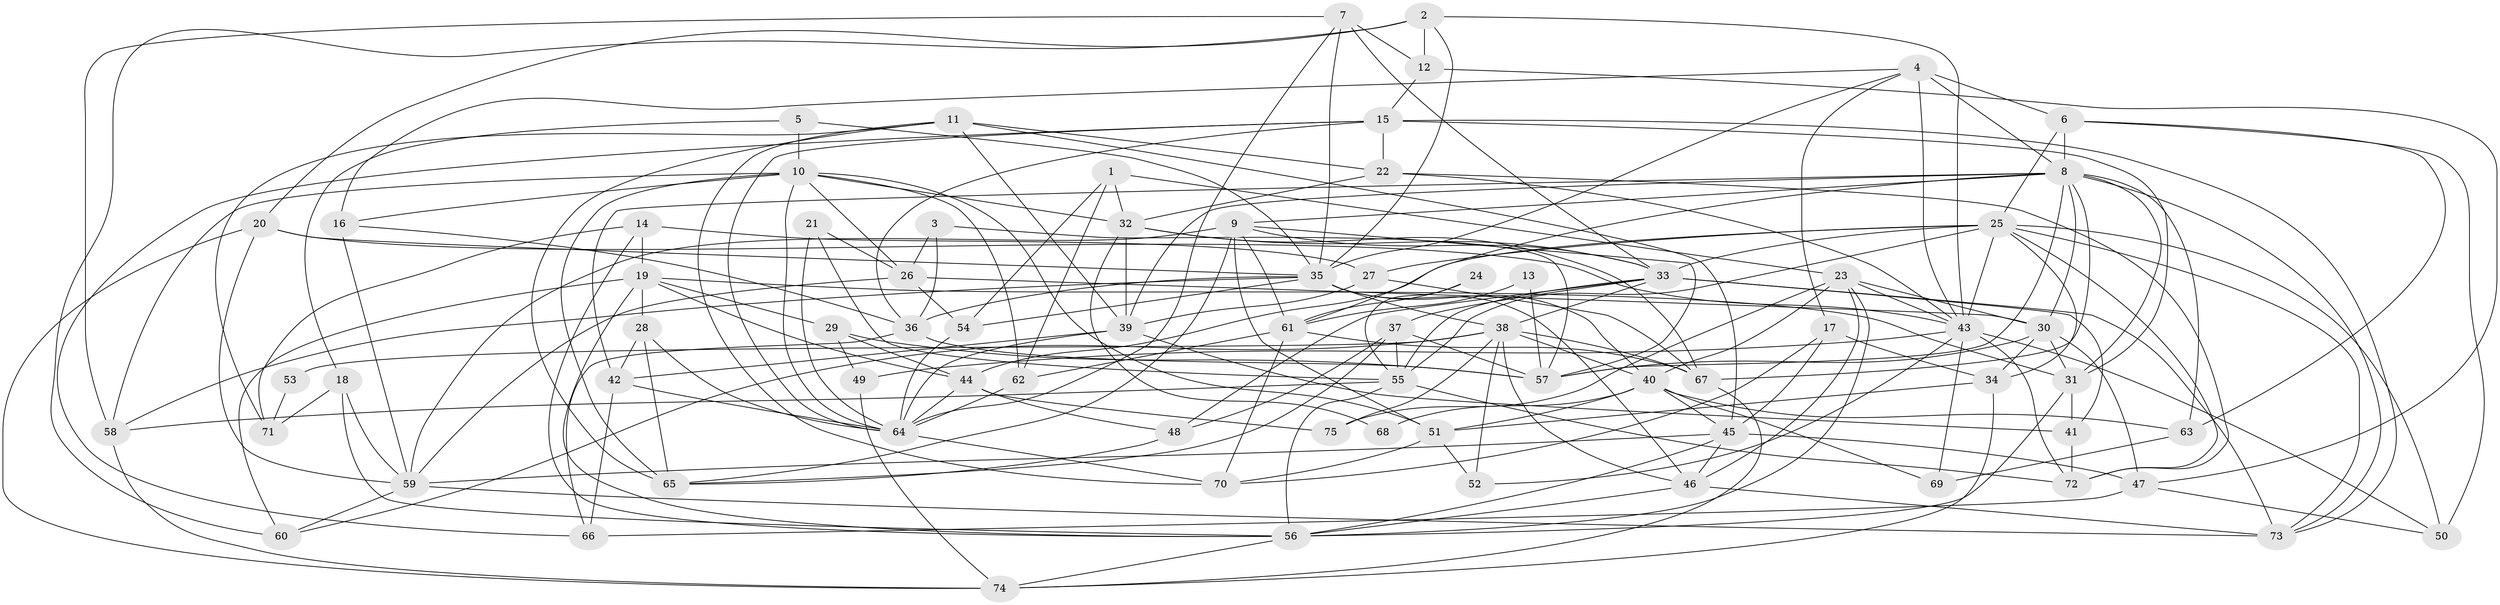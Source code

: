 // original degree distribution, {4: 0.22818791946308725, 3: 0.2684563758389262, 9: 0.006711409395973154, 5: 0.16778523489932887, 2: 0.16778523489932887, 6: 0.10738255033557047, 8: 0.026845637583892617, 7: 0.026845637583892617}
// Generated by graph-tools (version 1.1) at 2025/02/03/09/25 03:02:02]
// undirected, 75 vertices, 210 edges
graph export_dot {
graph [start="1"]
  node [color=gray90,style=filled];
  1;
  2;
  3;
  4;
  5;
  6;
  7;
  8;
  9;
  10;
  11;
  12;
  13;
  14;
  15;
  16;
  17;
  18;
  19;
  20;
  21;
  22;
  23;
  24;
  25;
  26;
  27;
  28;
  29;
  30;
  31;
  32;
  33;
  34;
  35;
  36;
  37;
  38;
  39;
  40;
  41;
  42;
  43;
  44;
  45;
  46;
  47;
  48;
  49;
  50;
  51;
  52;
  53;
  54;
  55;
  56;
  57;
  58;
  59;
  60;
  61;
  62;
  63;
  64;
  65;
  66;
  67;
  68;
  69;
  70;
  71;
  72;
  73;
  74;
  75;
  1 -- 23 [weight=1.0];
  1 -- 32 [weight=1.0];
  1 -- 54 [weight=1.0];
  1 -- 62 [weight=1.0];
  2 -- 12 [weight=2.0];
  2 -- 20 [weight=1.0];
  2 -- 35 [weight=1.0];
  2 -- 43 [weight=1.0];
  2 -- 60 [weight=1.0];
  3 -- 26 [weight=1.0];
  3 -- 36 [weight=1.0];
  3 -- 57 [weight=1.0];
  4 -- 6 [weight=1.0];
  4 -- 8 [weight=1.0];
  4 -- 16 [weight=1.0];
  4 -- 17 [weight=1.0];
  4 -- 35 [weight=1.0];
  4 -- 43 [weight=2.0];
  5 -- 10 [weight=1.0];
  5 -- 18 [weight=1.0];
  5 -- 35 [weight=1.0];
  6 -- 8 [weight=1.0];
  6 -- 25 [weight=1.0];
  6 -- 50 [weight=1.0];
  6 -- 63 [weight=1.0];
  7 -- 12 [weight=2.0];
  7 -- 33 [weight=1.0];
  7 -- 35 [weight=1.0];
  7 -- 58 [weight=1.0];
  7 -- 64 [weight=1.0];
  8 -- 9 [weight=1.0];
  8 -- 30 [weight=1.0];
  8 -- 31 [weight=1.0];
  8 -- 39 [weight=1.0];
  8 -- 42 [weight=1.0];
  8 -- 57 [weight=1.0];
  8 -- 61 [weight=1.0];
  8 -- 63 [weight=1.0];
  8 -- 67 [weight=1.0];
  8 -- 73 [weight=1.0];
  9 -- 33 [weight=1.0];
  9 -- 51 [weight=1.0];
  9 -- 57 [weight=1.0];
  9 -- 59 [weight=1.0];
  9 -- 61 [weight=1.0];
  9 -- 65 [weight=1.0];
  10 -- 16 [weight=1.0];
  10 -- 26 [weight=1.0];
  10 -- 32 [weight=1.0];
  10 -- 51 [weight=1.0];
  10 -- 58 [weight=1.0];
  10 -- 62 [weight=1.0];
  10 -- 64 [weight=1.0];
  10 -- 65 [weight=1.0];
  11 -- 22 [weight=1.0];
  11 -- 39 [weight=1.0];
  11 -- 45 [weight=1.0];
  11 -- 65 [weight=1.0];
  11 -- 70 [weight=1.0];
  11 -- 71 [weight=1.0];
  12 -- 15 [weight=1.0];
  12 -- 47 [weight=1.0];
  13 -- 57 [weight=1.0];
  13 -- 61 [weight=1.0];
  14 -- 19 [weight=1.0];
  14 -- 27 [weight=1.0];
  14 -- 56 [weight=1.0];
  14 -- 71 [weight=2.0];
  15 -- 22 [weight=1.0];
  15 -- 31 [weight=1.0];
  15 -- 36 [weight=1.0];
  15 -- 64 [weight=1.0];
  15 -- 66 [weight=1.0];
  15 -- 73 [weight=1.0];
  16 -- 36 [weight=1.0];
  16 -- 59 [weight=1.0];
  17 -- 34 [weight=1.0];
  17 -- 45 [weight=1.0];
  17 -- 70 [weight=1.0];
  18 -- 56 [weight=1.0];
  18 -- 59 [weight=2.0];
  18 -- 71 [weight=2.0];
  19 -- 28 [weight=2.0];
  19 -- 29 [weight=1.0];
  19 -- 31 [weight=1.0];
  19 -- 44 [weight=1.0];
  19 -- 56 [weight=1.0];
  19 -- 60 [weight=1.0];
  20 -- 35 [weight=1.0];
  20 -- 43 [weight=1.0];
  20 -- 59 [weight=1.0];
  20 -- 74 [weight=1.0];
  21 -- 26 [weight=1.0];
  21 -- 55 [weight=1.0];
  21 -- 64 [weight=1.0];
  22 -- 32 [weight=1.0];
  22 -- 43 [weight=1.0];
  22 -- 72 [weight=1.0];
  23 -- 30 [weight=1.0];
  23 -- 40 [weight=1.0];
  23 -- 43 [weight=1.0];
  23 -- 46 [weight=1.0];
  23 -- 56 [weight=1.0];
  23 -- 75 [weight=1.0];
  24 -- 55 [weight=1.0];
  24 -- 61 [weight=1.0];
  25 -- 27 [weight=1.0];
  25 -- 33 [weight=1.0];
  25 -- 34 [weight=1.0];
  25 -- 43 [weight=1.0];
  25 -- 44 [weight=1.0];
  25 -- 50 [weight=1.0];
  25 -- 55 [weight=1.0];
  25 -- 72 [weight=1.0];
  25 -- 73 [weight=1.0];
  26 -- 30 [weight=1.0];
  26 -- 54 [weight=1.0];
  26 -- 59 [weight=2.0];
  27 -- 39 [weight=1.0];
  27 -- 67 [weight=1.0];
  28 -- 42 [weight=1.0];
  28 -- 64 [weight=1.0];
  28 -- 65 [weight=1.0];
  29 -- 44 [weight=1.0];
  29 -- 49 [weight=1.0];
  29 -- 57 [weight=1.0];
  30 -- 31 [weight=1.0];
  30 -- 34 [weight=2.0];
  30 -- 47 [weight=1.0];
  30 -- 57 [weight=1.0];
  31 -- 41 [weight=1.0];
  31 -- 56 [weight=1.0];
  32 -- 33 [weight=1.0];
  32 -- 39 [weight=1.0];
  32 -- 67 [weight=1.0];
  32 -- 68 [weight=2.0];
  33 -- 37 [weight=1.0];
  33 -- 38 [weight=1.0];
  33 -- 41 [weight=1.0];
  33 -- 48 [weight=1.0];
  33 -- 55 [weight=1.0];
  33 -- 73 [weight=1.0];
  34 -- 51 [weight=1.0];
  34 -- 74 [weight=1.0];
  35 -- 36 [weight=1.0];
  35 -- 38 [weight=1.0];
  35 -- 40 [weight=1.0];
  35 -- 46 [weight=1.0];
  35 -- 54 [weight=1.0];
  35 -- 58 [weight=1.0];
  36 -- 57 [weight=1.0];
  36 -- 66 [weight=1.0];
  37 -- 48 [weight=1.0];
  37 -- 55 [weight=1.0];
  37 -- 57 [weight=1.0];
  37 -- 65 [weight=1.0];
  38 -- 40 [weight=1.0];
  38 -- 46 [weight=1.0];
  38 -- 52 [weight=1.0];
  38 -- 53 [weight=1.0];
  38 -- 60 [weight=1.0];
  38 -- 67 [weight=1.0];
  38 -- 75 [weight=1.0];
  39 -- 41 [weight=1.0];
  39 -- 42 [weight=1.0];
  39 -- 64 [weight=1.0];
  40 -- 45 [weight=1.0];
  40 -- 51 [weight=1.0];
  40 -- 63 [weight=1.0];
  40 -- 68 [weight=1.0];
  40 -- 69 [weight=1.0];
  41 -- 72 [weight=1.0];
  42 -- 64 [weight=1.0];
  42 -- 66 [weight=1.0];
  43 -- 49 [weight=1.0];
  43 -- 50 [weight=1.0];
  43 -- 52 [weight=1.0];
  43 -- 69 [weight=1.0];
  43 -- 72 [weight=1.0];
  44 -- 48 [weight=1.0];
  44 -- 64 [weight=1.0];
  44 -- 75 [weight=1.0];
  45 -- 46 [weight=1.0];
  45 -- 47 [weight=1.0];
  45 -- 56 [weight=1.0];
  45 -- 59 [weight=1.0];
  46 -- 56 [weight=1.0];
  46 -- 73 [weight=1.0];
  47 -- 50 [weight=1.0];
  47 -- 66 [weight=1.0];
  48 -- 65 [weight=1.0];
  49 -- 74 [weight=1.0];
  51 -- 52 [weight=1.0];
  51 -- 70 [weight=1.0];
  53 -- 71 [weight=1.0];
  54 -- 64 [weight=1.0];
  55 -- 56 [weight=1.0];
  55 -- 58 [weight=1.0];
  55 -- 72 [weight=1.0];
  56 -- 74 [weight=1.0];
  58 -- 74 [weight=1.0];
  59 -- 60 [weight=1.0];
  59 -- 73 [weight=2.0];
  61 -- 62 [weight=1.0];
  61 -- 67 [weight=1.0];
  61 -- 70 [weight=1.0];
  62 -- 64 [weight=1.0];
  63 -- 69 [weight=1.0];
  64 -- 70 [weight=1.0];
  67 -- 74 [weight=1.0];
}
